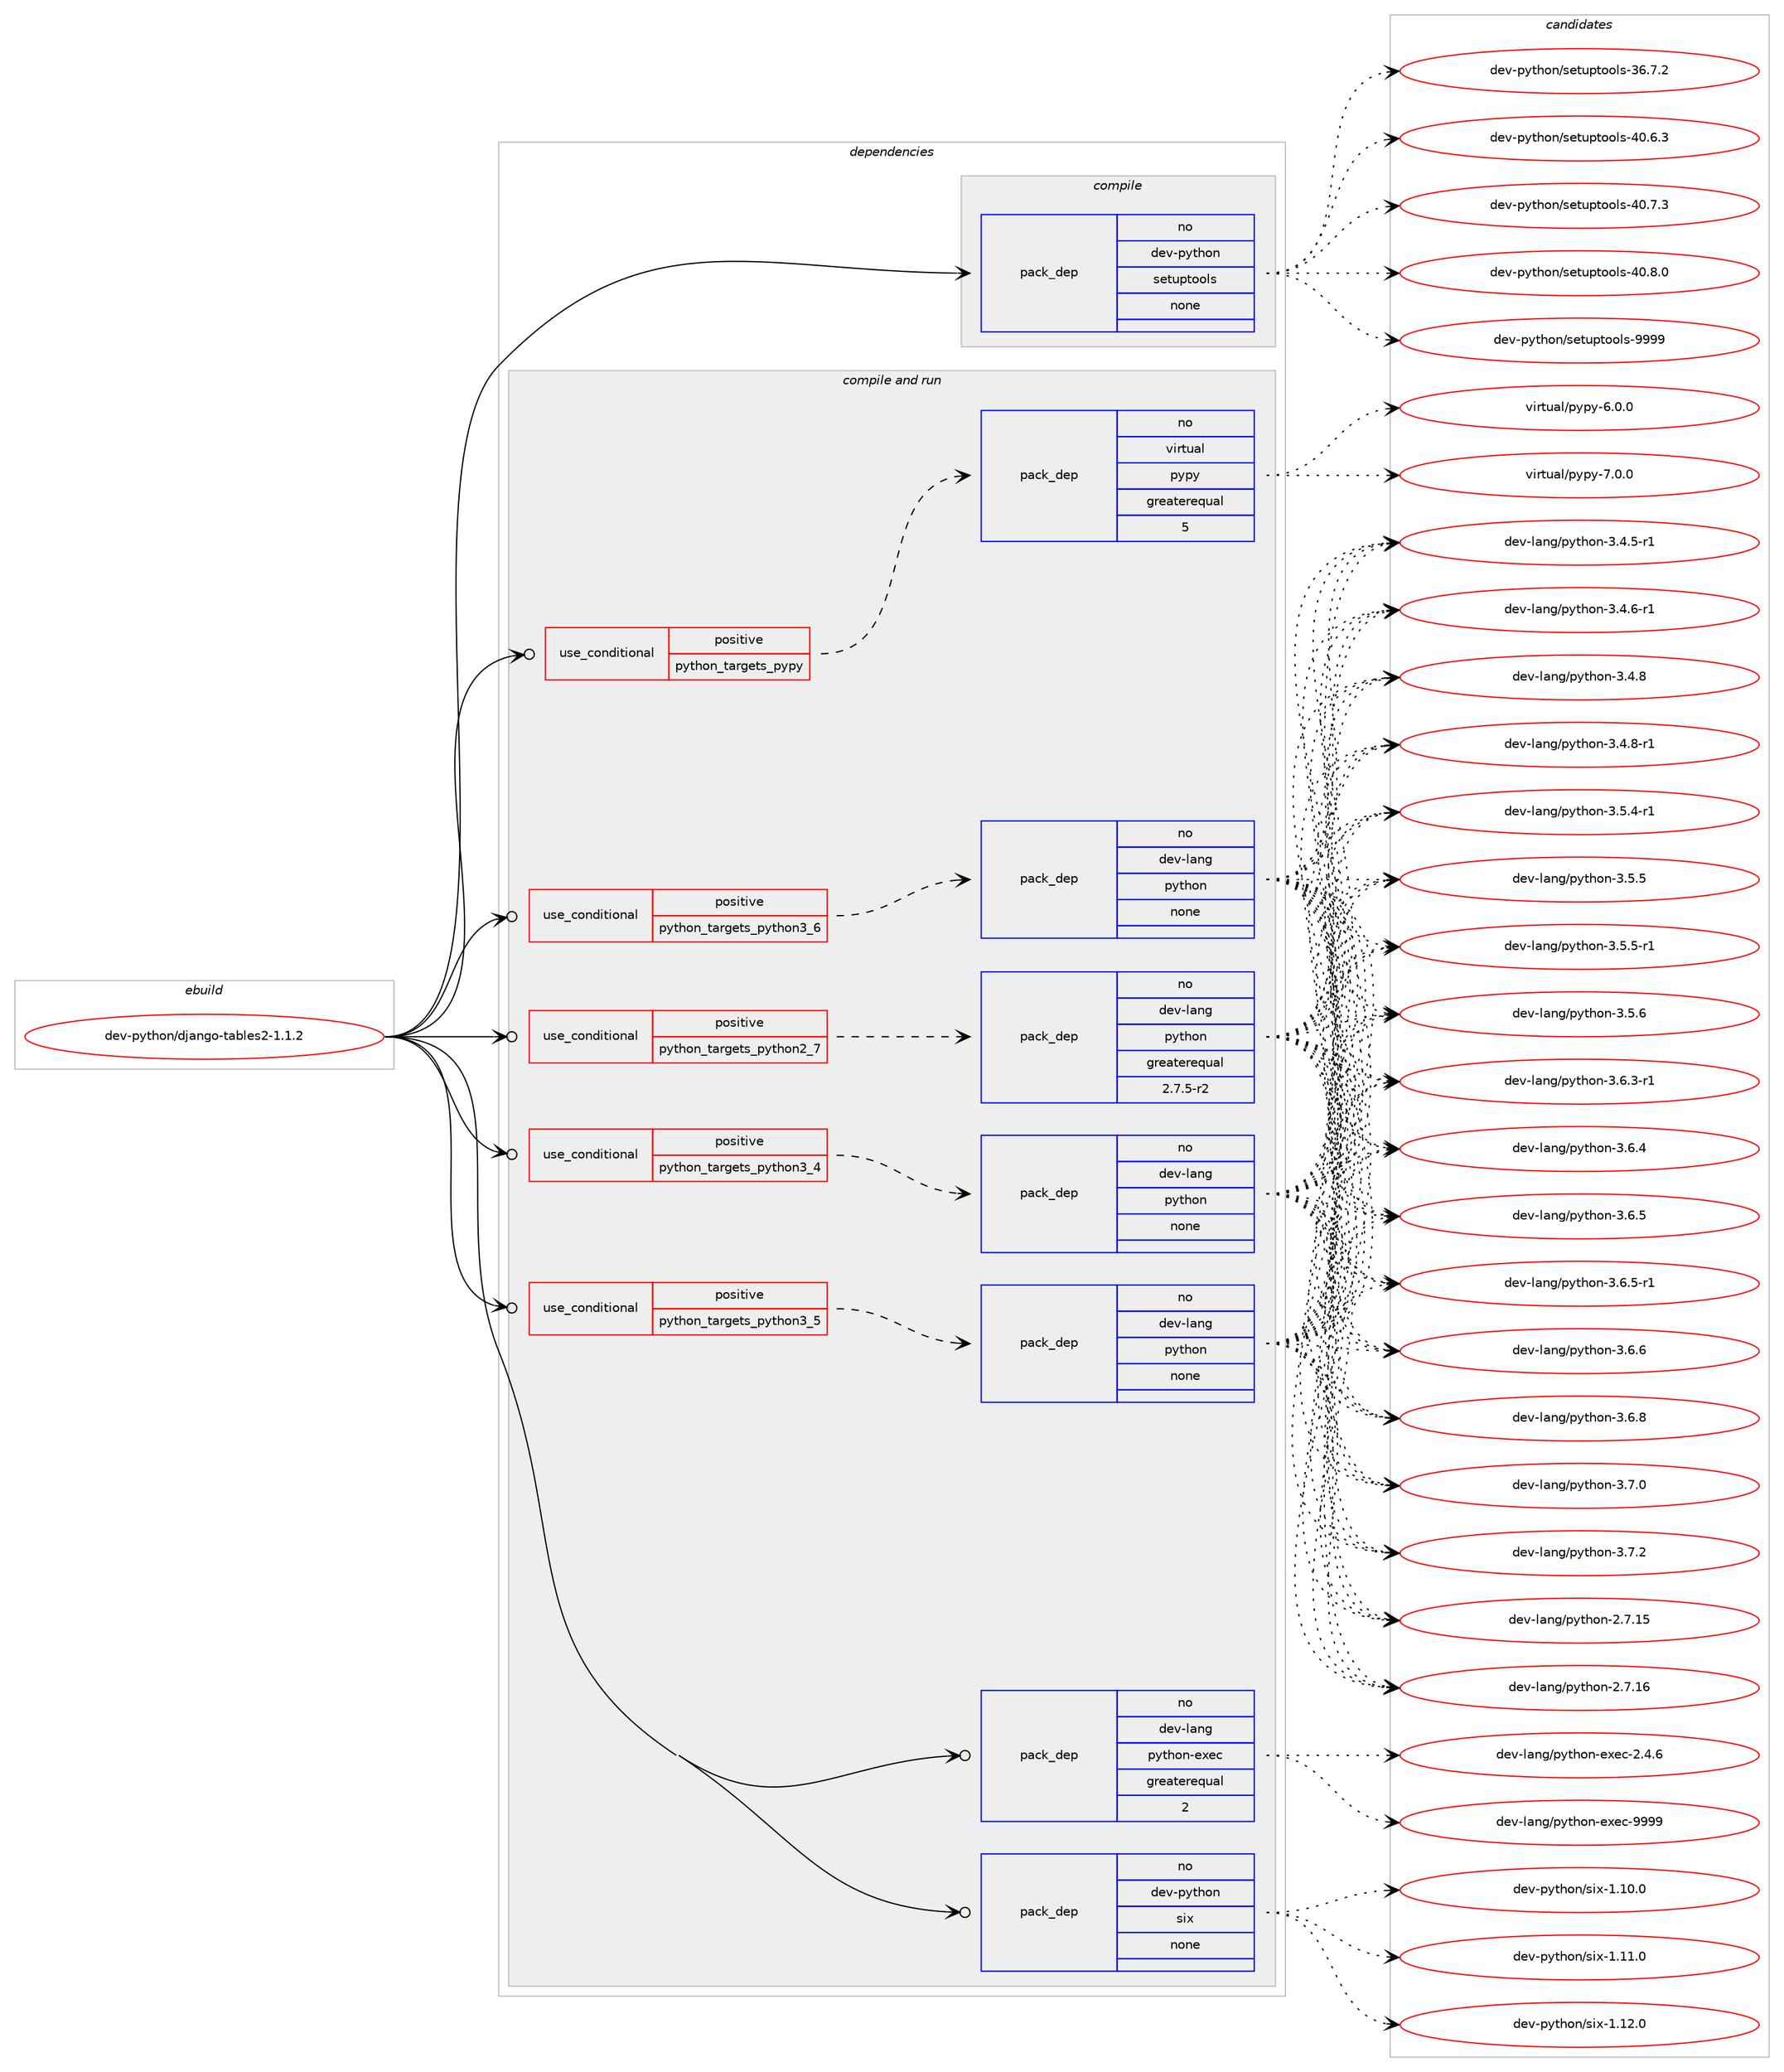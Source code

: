 digraph prolog {

# *************
# Graph options
# *************

newrank=true;
concentrate=true;
compound=true;
graph [rankdir=LR,fontname=Helvetica,fontsize=10,ranksep=1.5];#, ranksep=2.5, nodesep=0.2];
edge  [arrowhead=vee];
node  [fontname=Helvetica,fontsize=10];

# **********
# The ebuild
# **********

subgraph cluster_leftcol {
color=gray;
rank=same;
label=<<i>ebuild</i>>;
id [label="dev-python/django-tables2-1.1.2", color=red, width=4, href="../dev-python/django-tables2-1.1.2.svg"];
}

# ****************
# The dependencies
# ****************

subgraph cluster_midcol {
color=gray;
label=<<i>dependencies</i>>;
subgraph cluster_compile {
fillcolor="#eeeeee";
style=filled;
label=<<i>compile</i>>;
subgraph pack1009792 {
dependency1406485 [label=<<TABLE BORDER="0" CELLBORDER="1" CELLSPACING="0" CELLPADDING="4" WIDTH="220"><TR><TD ROWSPAN="6" CELLPADDING="30">pack_dep</TD></TR><TR><TD WIDTH="110">no</TD></TR><TR><TD>dev-python</TD></TR><TR><TD>setuptools</TD></TR><TR><TD>none</TD></TR><TR><TD></TD></TR></TABLE>>, shape=none, color=blue];
}
id:e -> dependency1406485:w [weight=20,style="solid",arrowhead="vee"];
}
subgraph cluster_compileandrun {
fillcolor="#eeeeee";
style=filled;
label=<<i>compile and run</i>>;
subgraph cond373437 {
dependency1406486 [label=<<TABLE BORDER="0" CELLBORDER="1" CELLSPACING="0" CELLPADDING="4"><TR><TD ROWSPAN="3" CELLPADDING="10">use_conditional</TD></TR><TR><TD>positive</TD></TR><TR><TD>python_targets_pypy</TD></TR></TABLE>>, shape=none, color=red];
subgraph pack1009793 {
dependency1406487 [label=<<TABLE BORDER="0" CELLBORDER="1" CELLSPACING="0" CELLPADDING="4" WIDTH="220"><TR><TD ROWSPAN="6" CELLPADDING="30">pack_dep</TD></TR><TR><TD WIDTH="110">no</TD></TR><TR><TD>virtual</TD></TR><TR><TD>pypy</TD></TR><TR><TD>greaterequal</TD></TR><TR><TD>5</TD></TR></TABLE>>, shape=none, color=blue];
}
dependency1406486:e -> dependency1406487:w [weight=20,style="dashed",arrowhead="vee"];
}
id:e -> dependency1406486:w [weight=20,style="solid",arrowhead="odotvee"];
subgraph cond373438 {
dependency1406488 [label=<<TABLE BORDER="0" CELLBORDER="1" CELLSPACING="0" CELLPADDING="4"><TR><TD ROWSPAN="3" CELLPADDING="10">use_conditional</TD></TR><TR><TD>positive</TD></TR><TR><TD>python_targets_python2_7</TD></TR></TABLE>>, shape=none, color=red];
subgraph pack1009794 {
dependency1406489 [label=<<TABLE BORDER="0" CELLBORDER="1" CELLSPACING="0" CELLPADDING="4" WIDTH="220"><TR><TD ROWSPAN="6" CELLPADDING="30">pack_dep</TD></TR><TR><TD WIDTH="110">no</TD></TR><TR><TD>dev-lang</TD></TR><TR><TD>python</TD></TR><TR><TD>greaterequal</TD></TR><TR><TD>2.7.5-r2</TD></TR></TABLE>>, shape=none, color=blue];
}
dependency1406488:e -> dependency1406489:w [weight=20,style="dashed",arrowhead="vee"];
}
id:e -> dependency1406488:w [weight=20,style="solid",arrowhead="odotvee"];
subgraph cond373439 {
dependency1406490 [label=<<TABLE BORDER="0" CELLBORDER="1" CELLSPACING="0" CELLPADDING="4"><TR><TD ROWSPAN="3" CELLPADDING="10">use_conditional</TD></TR><TR><TD>positive</TD></TR><TR><TD>python_targets_python3_4</TD></TR></TABLE>>, shape=none, color=red];
subgraph pack1009795 {
dependency1406491 [label=<<TABLE BORDER="0" CELLBORDER="1" CELLSPACING="0" CELLPADDING="4" WIDTH="220"><TR><TD ROWSPAN="6" CELLPADDING="30">pack_dep</TD></TR><TR><TD WIDTH="110">no</TD></TR><TR><TD>dev-lang</TD></TR><TR><TD>python</TD></TR><TR><TD>none</TD></TR><TR><TD></TD></TR></TABLE>>, shape=none, color=blue];
}
dependency1406490:e -> dependency1406491:w [weight=20,style="dashed",arrowhead="vee"];
}
id:e -> dependency1406490:w [weight=20,style="solid",arrowhead="odotvee"];
subgraph cond373440 {
dependency1406492 [label=<<TABLE BORDER="0" CELLBORDER="1" CELLSPACING="0" CELLPADDING="4"><TR><TD ROWSPAN="3" CELLPADDING="10">use_conditional</TD></TR><TR><TD>positive</TD></TR><TR><TD>python_targets_python3_5</TD></TR></TABLE>>, shape=none, color=red];
subgraph pack1009796 {
dependency1406493 [label=<<TABLE BORDER="0" CELLBORDER="1" CELLSPACING="0" CELLPADDING="4" WIDTH="220"><TR><TD ROWSPAN="6" CELLPADDING="30">pack_dep</TD></TR><TR><TD WIDTH="110">no</TD></TR><TR><TD>dev-lang</TD></TR><TR><TD>python</TD></TR><TR><TD>none</TD></TR><TR><TD></TD></TR></TABLE>>, shape=none, color=blue];
}
dependency1406492:e -> dependency1406493:w [weight=20,style="dashed",arrowhead="vee"];
}
id:e -> dependency1406492:w [weight=20,style="solid",arrowhead="odotvee"];
subgraph cond373441 {
dependency1406494 [label=<<TABLE BORDER="0" CELLBORDER="1" CELLSPACING="0" CELLPADDING="4"><TR><TD ROWSPAN="3" CELLPADDING="10">use_conditional</TD></TR><TR><TD>positive</TD></TR><TR><TD>python_targets_python3_6</TD></TR></TABLE>>, shape=none, color=red];
subgraph pack1009797 {
dependency1406495 [label=<<TABLE BORDER="0" CELLBORDER="1" CELLSPACING="0" CELLPADDING="4" WIDTH="220"><TR><TD ROWSPAN="6" CELLPADDING="30">pack_dep</TD></TR><TR><TD WIDTH="110">no</TD></TR><TR><TD>dev-lang</TD></TR><TR><TD>python</TD></TR><TR><TD>none</TD></TR><TR><TD></TD></TR></TABLE>>, shape=none, color=blue];
}
dependency1406494:e -> dependency1406495:w [weight=20,style="dashed",arrowhead="vee"];
}
id:e -> dependency1406494:w [weight=20,style="solid",arrowhead="odotvee"];
subgraph pack1009798 {
dependency1406496 [label=<<TABLE BORDER="0" CELLBORDER="1" CELLSPACING="0" CELLPADDING="4" WIDTH="220"><TR><TD ROWSPAN="6" CELLPADDING="30">pack_dep</TD></TR><TR><TD WIDTH="110">no</TD></TR><TR><TD>dev-lang</TD></TR><TR><TD>python-exec</TD></TR><TR><TD>greaterequal</TD></TR><TR><TD>2</TD></TR></TABLE>>, shape=none, color=blue];
}
id:e -> dependency1406496:w [weight=20,style="solid",arrowhead="odotvee"];
subgraph pack1009799 {
dependency1406497 [label=<<TABLE BORDER="0" CELLBORDER="1" CELLSPACING="0" CELLPADDING="4" WIDTH="220"><TR><TD ROWSPAN="6" CELLPADDING="30">pack_dep</TD></TR><TR><TD WIDTH="110">no</TD></TR><TR><TD>dev-python</TD></TR><TR><TD>six</TD></TR><TR><TD>none</TD></TR><TR><TD></TD></TR></TABLE>>, shape=none, color=blue];
}
id:e -> dependency1406497:w [weight=20,style="solid",arrowhead="odotvee"];
}
subgraph cluster_run {
fillcolor="#eeeeee";
style=filled;
label=<<i>run</i>>;
}
}

# **************
# The candidates
# **************

subgraph cluster_choices {
rank=same;
color=gray;
label=<<i>candidates</i>>;

subgraph choice1009792 {
color=black;
nodesep=1;
choice100101118451121211161041111104711510111611711211611111110811545515446554650 [label="dev-python/setuptools-36.7.2", color=red, width=4,href="../dev-python/setuptools-36.7.2.svg"];
choice100101118451121211161041111104711510111611711211611111110811545524846544651 [label="dev-python/setuptools-40.6.3", color=red, width=4,href="../dev-python/setuptools-40.6.3.svg"];
choice100101118451121211161041111104711510111611711211611111110811545524846554651 [label="dev-python/setuptools-40.7.3", color=red, width=4,href="../dev-python/setuptools-40.7.3.svg"];
choice100101118451121211161041111104711510111611711211611111110811545524846564648 [label="dev-python/setuptools-40.8.0", color=red, width=4,href="../dev-python/setuptools-40.8.0.svg"];
choice10010111845112121116104111110471151011161171121161111111081154557575757 [label="dev-python/setuptools-9999", color=red, width=4,href="../dev-python/setuptools-9999.svg"];
dependency1406485:e -> choice100101118451121211161041111104711510111611711211611111110811545515446554650:w [style=dotted,weight="100"];
dependency1406485:e -> choice100101118451121211161041111104711510111611711211611111110811545524846544651:w [style=dotted,weight="100"];
dependency1406485:e -> choice100101118451121211161041111104711510111611711211611111110811545524846554651:w [style=dotted,weight="100"];
dependency1406485:e -> choice100101118451121211161041111104711510111611711211611111110811545524846564648:w [style=dotted,weight="100"];
dependency1406485:e -> choice10010111845112121116104111110471151011161171121161111111081154557575757:w [style=dotted,weight="100"];
}
subgraph choice1009793 {
color=black;
nodesep=1;
choice1181051141161179710847112121112121455446484648 [label="virtual/pypy-6.0.0", color=red, width=4,href="../virtual/pypy-6.0.0.svg"];
choice1181051141161179710847112121112121455546484648 [label="virtual/pypy-7.0.0", color=red, width=4,href="../virtual/pypy-7.0.0.svg"];
dependency1406487:e -> choice1181051141161179710847112121112121455446484648:w [style=dotted,weight="100"];
dependency1406487:e -> choice1181051141161179710847112121112121455546484648:w [style=dotted,weight="100"];
}
subgraph choice1009794 {
color=black;
nodesep=1;
choice10010111845108971101034711212111610411111045504655464953 [label="dev-lang/python-2.7.15", color=red, width=4,href="../dev-lang/python-2.7.15.svg"];
choice10010111845108971101034711212111610411111045504655464954 [label="dev-lang/python-2.7.16", color=red, width=4,href="../dev-lang/python-2.7.16.svg"];
choice1001011184510897110103471121211161041111104551465246534511449 [label="dev-lang/python-3.4.5-r1", color=red, width=4,href="../dev-lang/python-3.4.5-r1.svg"];
choice1001011184510897110103471121211161041111104551465246544511449 [label="dev-lang/python-3.4.6-r1", color=red, width=4,href="../dev-lang/python-3.4.6-r1.svg"];
choice100101118451089711010347112121116104111110455146524656 [label="dev-lang/python-3.4.8", color=red, width=4,href="../dev-lang/python-3.4.8.svg"];
choice1001011184510897110103471121211161041111104551465246564511449 [label="dev-lang/python-3.4.8-r1", color=red, width=4,href="../dev-lang/python-3.4.8-r1.svg"];
choice1001011184510897110103471121211161041111104551465346524511449 [label="dev-lang/python-3.5.4-r1", color=red, width=4,href="../dev-lang/python-3.5.4-r1.svg"];
choice100101118451089711010347112121116104111110455146534653 [label="dev-lang/python-3.5.5", color=red, width=4,href="../dev-lang/python-3.5.5.svg"];
choice1001011184510897110103471121211161041111104551465346534511449 [label="dev-lang/python-3.5.5-r1", color=red, width=4,href="../dev-lang/python-3.5.5-r1.svg"];
choice100101118451089711010347112121116104111110455146534654 [label="dev-lang/python-3.5.6", color=red, width=4,href="../dev-lang/python-3.5.6.svg"];
choice1001011184510897110103471121211161041111104551465446514511449 [label="dev-lang/python-3.6.3-r1", color=red, width=4,href="../dev-lang/python-3.6.3-r1.svg"];
choice100101118451089711010347112121116104111110455146544652 [label="dev-lang/python-3.6.4", color=red, width=4,href="../dev-lang/python-3.6.4.svg"];
choice100101118451089711010347112121116104111110455146544653 [label="dev-lang/python-3.6.5", color=red, width=4,href="../dev-lang/python-3.6.5.svg"];
choice1001011184510897110103471121211161041111104551465446534511449 [label="dev-lang/python-3.6.5-r1", color=red, width=4,href="../dev-lang/python-3.6.5-r1.svg"];
choice100101118451089711010347112121116104111110455146544654 [label="dev-lang/python-3.6.6", color=red, width=4,href="../dev-lang/python-3.6.6.svg"];
choice100101118451089711010347112121116104111110455146544656 [label="dev-lang/python-3.6.8", color=red, width=4,href="../dev-lang/python-3.6.8.svg"];
choice100101118451089711010347112121116104111110455146554648 [label="dev-lang/python-3.7.0", color=red, width=4,href="../dev-lang/python-3.7.0.svg"];
choice100101118451089711010347112121116104111110455146554650 [label="dev-lang/python-3.7.2", color=red, width=4,href="../dev-lang/python-3.7.2.svg"];
dependency1406489:e -> choice10010111845108971101034711212111610411111045504655464953:w [style=dotted,weight="100"];
dependency1406489:e -> choice10010111845108971101034711212111610411111045504655464954:w [style=dotted,weight="100"];
dependency1406489:e -> choice1001011184510897110103471121211161041111104551465246534511449:w [style=dotted,weight="100"];
dependency1406489:e -> choice1001011184510897110103471121211161041111104551465246544511449:w [style=dotted,weight="100"];
dependency1406489:e -> choice100101118451089711010347112121116104111110455146524656:w [style=dotted,weight="100"];
dependency1406489:e -> choice1001011184510897110103471121211161041111104551465246564511449:w [style=dotted,weight="100"];
dependency1406489:e -> choice1001011184510897110103471121211161041111104551465346524511449:w [style=dotted,weight="100"];
dependency1406489:e -> choice100101118451089711010347112121116104111110455146534653:w [style=dotted,weight="100"];
dependency1406489:e -> choice1001011184510897110103471121211161041111104551465346534511449:w [style=dotted,weight="100"];
dependency1406489:e -> choice100101118451089711010347112121116104111110455146534654:w [style=dotted,weight="100"];
dependency1406489:e -> choice1001011184510897110103471121211161041111104551465446514511449:w [style=dotted,weight="100"];
dependency1406489:e -> choice100101118451089711010347112121116104111110455146544652:w [style=dotted,weight="100"];
dependency1406489:e -> choice100101118451089711010347112121116104111110455146544653:w [style=dotted,weight="100"];
dependency1406489:e -> choice1001011184510897110103471121211161041111104551465446534511449:w [style=dotted,weight="100"];
dependency1406489:e -> choice100101118451089711010347112121116104111110455146544654:w [style=dotted,weight="100"];
dependency1406489:e -> choice100101118451089711010347112121116104111110455146544656:w [style=dotted,weight="100"];
dependency1406489:e -> choice100101118451089711010347112121116104111110455146554648:w [style=dotted,weight="100"];
dependency1406489:e -> choice100101118451089711010347112121116104111110455146554650:w [style=dotted,weight="100"];
}
subgraph choice1009795 {
color=black;
nodesep=1;
choice10010111845108971101034711212111610411111045504655464953 [label="dev-lang/python-2.7.15", color=red, width=4,href="../dev-lang/python-2.7.15.svg"];
choice10010111845108971101034711212111610411111045504655464954 [label="dev-lang/python-2.7.16", color=red, width=4,href="../dev-lang/python-2.7.16.svg"];
choice1001011184510897110103471121211161041111104551465246534511449 [label="dev-lang/python-3.4.5-r1", color=red, width=4,href="../dev-lang/python-3.4.5-r1.svg"];
choice1001011184510897110103471121211161041111104551465246544511449 [label="dev-lang/python-3.4.6-r1", color=red, width=4,href="../dev-lang/python-3.4.6-r1.svg"];
choice100101118451089711010347112121116104111110455146524656 [label="dev-lang/python-3.4.8", color=red, width=4,href="../dev-lang/python-3.4.8.svg"];
choice1001011184510897110103471121211161041111104551465246564511449 [label="dev-lang/python-3.4.8-r1", color=red, width=4,href="../dev-lang/python-3.4.8-r1.svg"];
choice1001011184510897110103471121211161041111104551465346524511449 [label="dev-lang/python-3.5.4-r1", color=red, width=4,href="../dev-lang/python-3.5.4-r1.svg"];
choice100101118451089711010347112121116104111110455146534653 [label="dev-lang/python-3.5.5", color=red, width=4,href="../dev-lang/python-3.5.5.svg"];
choice1001011184510897110103471121211161041111104551465346534511449 [label="dev-lang/python-3.5.5-r1", color=red, width=4,href="../dev-lang/python-3.5.5-r1.svg"];
choice100101118451089711010347112121116104111110455146534654 [label="dev-lang/python-3.5.6", color=red, width=4,href="../dev-lang/python-3.5.6.svg"];
choice1001011184510897110103471121211161041111104551465446514511449 [label="dev-lang/python-3.6.3-r1", color=red, width=4,href="../dev-lang/python-3.6.3-r1.svg"];
choice100101118451089711010347112121116104111110455146544652 [label="dev-lang/python-3.6.4", color=red, width=4,href="../dev-lang/python-3.6.4.svg"];
choice100101118451089711010347112121116104111110455146544653 [label="dev-lang/python-3.6.5", color=red, width=4,href="../dev-lang/python-3.6.5.svg"];
choice1001011184510897110103471121211161041111104551465446534511449 [label="dev-lang/python-3.6.5-r1", color=red, width=4,href="../dev-lang/python-3.6.5-r1.svg"];
choice100101118451089711010347112121116104111110455146544654 [label="dev-lang/python-3.6.6", color=red, width=4,href="../dev-lang/python-3.6.6.svg"];
choice100101118451089711010347112121116104111110455146544656 [label="dev-lang/python-3.6.8", color=red, width=4,href="../dev-lang/python-3.6.8.svg"];
choice100101118451089711010347112121116104111110455146554648 [label="dev-lang/python-3.7.0", color=red, width=4,href="../dev-lang/python-3.7.0.svg"];
choice100101118451089711010347112121116104111110455146554650 [label="dev-lang/python-3.7.2", color=red, width=4,href="../dev-lang/python-3.7.2.svg"];
dependency1406491:e -> choice10010111845108971101034711212111610411111045504655464953:w [style=dotted,weight="100"];
dependency1406491:e -> choice10010111845108971101034711212111610411111045504655464954:w [style=dotted,weight="100"];
dependency1406491:e -> choice1001011184510897110103471121211161041111104551465246534511449:w [style=dotted,weight="100"];
dependency1406491:e -> choice1001011184510897110103471121211161041111104551465246544511449:w [style=dotted,weight="100"];
dependency1406491:e -> choice100101118451089711010347112121116104111110455146524656:w [style=dotted,weight="100"];
dependency1406491:e -> choice1001011184510897110103471121211161041111104551465246564511449:w [style=dotted,weight="100"];
dependency1406491:e -> choice1001011184510897110103471121211161041111104551465346524511449:w [style=dotted,weight="100"];
dependency1406491:e -> choice100101118451089711010347112121116104111110455146534653:w [style=dotted,weight="100"];
dependency1406491:e -> choice1001011184510897110103471121211161041111104551465346534511449:w [style=dotted,weight="100"];
dependency1406491:e -> choice100101118451089711010347112121116104111110455146534654:w [style=dotted,weight="100"];
dependency1406491:e -> choice1001011184510897110103471121211161041111104551465446514511449:w [style=dotted,weight="100"];
dependency1406491:e -> choice100101118451089711010347112121116104111110455146544652:w [style=dotted,weight="100"];
dependency1406491:e -> choice100101118451089711010347112121116104111110455146544653:w [style=dotted,weight="100"];
dependency1406491:e -> choice1001011184510897110103471121211161041111104551465446534511449:w [style=dotted,weight="100"];
dependency1406491:e -> choice100101118451089711010347112121116104111110455146544654:w [style=dotted,weight="100"];
dependency1406491:e -> choice100101118451089711010347112121116104111110455146544656:w [style=dotted,weight="100"];
dependency1406491:e -> choice100101118451089711010347112121116104111110455146554648:w [style=dotted,weight="100"];
dependency1406491:e -> choice100101118451089711010347112121116104111110455146554650:w [style=dotted,weight="100"];
}
subgraph choice1009796 {
color=black;
nodesep=1;
choice10010111845108971101034711212111610411111045504655464953 [label="dev-lang/python-2.7.15", color=red, width=4,href="../dev-lang/python-2.7.15.svg"];
choice10010111845108971101034711212111610411111045504655464954 [label="dev-lang/python-2.7.16", color=red, width=4,href="../dev-lang/python-2.7.16.svg"];
choice1001011184510897110103471121211161041111104551465246534511449 [label="dev-lang/python-3.4.5-r1", color=red, width=4,href="../dev-lang/python-3.4.5-r1.svg"];
choice1001011184510897110103471121211161041111104551465246544511449 [label="dev-lang/python-3.4.6-r1", color=red, width=4,href="../dev-lang/python-3.4.6-r1.svg"];
choice100101118451089711010347112121116104111110455146524656 [label="dev-lang/python-3.4.8", color=red, width=4,href="../dev-lang/python-3.4.8.svg"];
choice1001011184510897110103471121211161041111104551465246564511449 [label="dev-lang/python-3.4.8-r1", color=red, width=4,href="../dev-lang/python-3.4.8-r1.svg"];
choice1001011184510897110103471121211161041111104551465346524511449 [label="dev-lang/python-3.5.4-r1", color=red, width=4,href="../dev-lang/python-3.5.4-r1.svg"];
choice100101118451089711010347112121116104111110455146534653 [label="dev-lang/python-3.5.5", color=red, width=4,href="../dev-lang/python-3.5.5.svg"];
choice1001011184510897110103471121211161041111104551465346534511449 [label="dev-lang/python-3.5.5-r1", color=red, width=4,href="../dev-lang/python-3.5.5-r1.svg"];
choice100101118451089711010347112121116104111110455146534654 [label="dev-lang/python-3.5.6", color=red, width=4,href="../dev-lang/python-3.5.6.svg"];
choice1001011184510897110103471121211161041111104551465446514511449 [label="dev-lang/python-3.6.3-r1", color=red, width=4,href="../dev-lang/python-3.6.3-r1.svg"];
choice100101118451089711010347112121116104111110455146544652 [label="dev-lang/python-3.6.4", color=red, width=4,href="../dev-lang/python-3.6.4.svg"];
choice100101118451089711010347112121116104111110455146544653 [label="dev-lang/python-3.6.5", color=red, width=4,href="../dev-lang/python-3.6.5.svg"];
choice1001011184510897110103471121211161041111104551465446534511449 [label="dev-lang/python-3.6.5-r1", color=red, width=4,href="../dev-lang/python-3.6.5-r1.svg"];
choice100101118451089711010347112121116104111110455146544654 [label="dev-lang/python-3.6.6", color=red, width=4,href="../dev-lang/python-3.6.6.svg"];
choice100101118451089711010347112121116104111110455146544656 [label="dev-lang/python-3.6.8", color=red, width=4,href="../dev-lang/python-3.6.8.svg"];
choice100101118451089711010347112121116104111110455146554648 [label="dev-lang/python-3.7.0", color=red, width=4,href="../dev-lang/python-3.7.0.svg"];
choice100101118451089711010347112121116104111110455146554650 [label="dev-lang/python-3.7.2", color=red, width=4,href="../dev-lang/python-3.7.2.svg"];
dependency1406493:e -> choice10010111845108971101034711212111610411111045504655464953:w [style=dotted,weight="100"];
dependency1406493:e -> choice10010111845108971101034711212111610411111045504655464954:w [style=dotted,weight="100"];
dependency1406493:e -> choice1001011184510897110103471121211161041111104551465246534511449:w [style=dotted,weight="100"];
dependency1406493:e -> choice1001011184510897110103471121211161041111104551465246544511449:w [style=dotted,weight="100"];
dependency1406493:e -> choice100101118451089711010347112121116104111110455146524656:w [style=dotted,weight="100"];
dependency1406493:e -> choice1001011184510897110103471121211161041111104551465246564511449:w [style=dotted,weight="100"];
dependency1406493:e -> choice1001011184510897110103471121211161041111104551465346524511449:w [style=dotted,weight="100"];
dependency1406493:e -> choice100101118451089711010347112121116104111110455146534653:w [style=dotted,weight="100"];
dependency1406493:e -> choice1001011184510897110103471121211161041111104551465346534511449:w [style=dotted,weight="100"];
dependency1406493:e -> choice100101118451089711010347112121116104111110455146534654:w [style=dotted,weight="100"];
dependency1406493:e -> choice1001011184510897110103471121211161041111104551465446514511449:w [style=dotted,weight="100"];
dependency1406493:e -> choice100101118451089711010347112121116104111110455146544652:w [style=dotted,weight="100"];
dependency1406493:e -> choice100101118451089711010347112121116104111110455146544653:w [style=dotted,weight="100"];
dependency1406493:e -> choice1001011184510897110103471121211161041111104551465446534511449:w [style=dotted,weight="100"];
dependency1406493:e -> choice100101118451089711010347112121116104111110455146544654:w [style=dotted,weight="100"];
dependency1406493:e -> choice100101118451089711010347112121116104111110455146544656:w [style=dotted,weight="100"];
dependency1406493:e -> choice100101118451089711010347112121116104111110455146554648:w [style=dotted,weight="100"];
dependency1406493:e -> choice100101118451089711010347112121116104111110455146554650:w [style=dotted,weight="100"];
}
subgraph choice1009797 {
color=black;
nodesep=1;
choice10010111845108971101034711212111610411111045504655464953 [label="dev-lang/python-2.7.15", color=red, width=4,href="../dev-lang/python-2.7.15.svg"];
choice10010111845108971101034711212111610411111045504655464954 [label="dev-lang/python-2.7.16", color=red, width=4,href="../dev-lang/python-2.7.16.svg"];
choice1001011184510897110103471121211161041111104551465246534511449 [label="dev-lang/python-3.4.5-r1", color=red, width=4,href="../dev-lang/python-3.4.5-r1.svg"];
choice1001011184510897110103471121211161041111104551465246544511449 [label="dev-lang/python-3.4.6-r1", color=red, width=4,href="../dev-lang/python-3.4.6-r1.svg"];
choice100101118451089711010347112121116104111110455146524656 [label="dev-lang/python-3.4.8", color=red, width=4,href="../dev-lang/python-3.4.8.svg"];
choice1001011184510897110103471121211161041111104551465246564511449 [label="dev-lang/python-3.4.8-r1", color=red, width=4,href="../dev-lang/python-3.4.8-r1.svg"];
choice1001011184510897110103471121211161041111104551465346524511449 [label="dev-lang/python-3.5.4-r1", color=red, width=4,href="../dev-lang/python-3.5.4-r1.svg"];
choice100101118451089711010347112121116104111110455146534653 [label="dev-lang/python-3.5.5", color=red, width=4,href="../dev-lang/python-3.5.5.svg"];
choice1001011184510897110103471121211161041111104551465346534511449 [label="dev-lang/python-3.5.5-r1", color=red, width=4,href="../dev-lang/python-3.5.5-r1.svg"];
choice100101118451089711010347112121116104111110455146534654 [label="dev-lang/python-3.5.6", color=red, width=4,href="../dev-lang/python-3.5.6.svg"];
choice1001011184510897110103471121211161041111104551465446514511449 [label="dev-lang/python-3.6.3-r1", color=red, width=4,href="../dev-lang/python-3.6.3-r1.svg"];
choice100101118451089711010347112121116104111110455146544652 [label="dev-lang/python-3.6.4", color=red, width=4,href="../dev-lang/python-3.6.4.svg"];
choice100101118451089711010347112121116104111110455146544653 [label="dev-lang/python-3.6.5", color=red, width=4,href="../dev-lang/python-3.6.5.svg"];
choice1001011184510897110103471121211161041111104551465446534511449 [label="dev-lang/python-3.6.5-r1", color=red, width=4,href="../dev-lang/python-3.6.5-r1.svg"];
choice100101118451089711010347112121116104111110455146544654 [label="dev-lang/python-3.6.6", color=red, width=4,href="../dev-lang/python-3.6.6.svg"];
choice100101118451089711010347112121116104111110455146544656 [label="dev-lang/python-3.6.8", color=red, width=4,href="../dev-lang/python-3.6.8.svg"];
choice100101118451089711010347112121116104111110455146554648 [label="dev-lang/python-3.7.0", color=red, width=4,href="../dev-lang/python-3.7.0.svg"];
choice100101118451089711010347112121116104111110455146554650 [label="dev-lang/python-3.7.2", color=red, width=4,href="../dev-lang/python-3.7.2.svg"];
dependency1406495:e -> choice10010111845108971101034711212111610411111045504655464953:w [style=dotted,weight="100"];
dependency1406495:e -> choice10010111845108971101034711212111610411111045504655464954:w [style=dotted,weight="100"];
dependency1406495:e -> choice1001011184510897110103471121211161041111104551465246534511449:w [style=dotted,weight="100"];
dependency1406495:e -> choice1001011184510897110103471121211161041111104551465246544511449:w [style=dotted,weight="100"];
dependency1406495:e -> choice100101118451089711010347112121116104111110455146524656:w [style=dotted,weight="100"];
dependency1406495:e -> choice1001011184510897110103471121211161041111104551465246564511449:w [style=dotted,weight="100"];
dependency1406495:e -> choice1001011184510897110103471121211161041111104551465346524511449:w [style=dotted,weight="100"];
dependency1406495:e -> choice100101118451089711010347112121116104111110455146534653:w [style=dotted,weight="100"];
dependency1406495:e -> choice1001011184510897110103471121211161041111104551465346534511449:w [style=dotted,weight="100"];
dependency1406495:e -> choice100101118451089711010347112121116104111110455146534654:w [style=dotted,weight="100"];
dependency1406495:e -> choice1001011184510897110103471121211161041111104551465446514511449:w [style=dotted,weight="100"];
dependency1406495:e -> choice100101118451089711010347112121116104111110455146544652:w [style=dotted,weight="100"];
dependency1406495:e -> choice100101118451089711010347112121116104111110455146544653:w [style=dotted,weight="100"];
dependency1406495:e -> choice1001011184510897110103471121211161041111104551465446534511449:w [style=dotted,weight="100"];
dependency1406495:e -> choice100101118451089711010347112121116104111110455146544654:w [style=dotted,weight="100"];
dependency1406495:e -> choice100101118451089711010347112121116104111110455146544656:w [style=dotted,weight="100"];
dependency1406495:e -> choice100101118451089711010347112121116104111110455146554648:w [style=dotted,weight="100"];
dependency1406495:e -> choice100101118451089711010347112121116104111110455146554650:w [style=dotted,weight="100"];
}
subgraph choice1009798 {
color=black;
nodesep=1;
choice1001011184510897110103471121211161041111104510112010199455046524654 [label="dev-lang/python-exec-2.4.6", color=red, width=4,href="../dev-lang/python-exec-2.4.6.svg"];
choice10010111845108971101034711212111610411111045101120101994557575757 [label="dev-lang/python-exec-9999", color=red, width=4,href="../dev-lang/python-exec-9999.svg"];
dependency1406496:e -> choice1001011184510897110103471121211161041111104510112010199455046524654:w [style=dotted,weight="100"];
dependency1406496:e -> choice10010111845108971101034711212111610411111045101120101994557575757:w [style=dotted,weight="100"];
}
subgraph choice1009799 {
color=black;
nodesep=1;
choice100101118451121211161041111104711510512045494649484648 [label="dev-python/six-1.10.0", color=red, width=4,href="../dev-python/six-1.10.0.svg"];
choice100101118451121211161041111104711510512045494649494648 [label="dev-python/six-1.11.0", color=red, width=4,href="../dev-python/six-1.11.0.svg"];
choice100101118451121211161041111104711510512045494649504648 [label="dev-python/six-1.12.0", color=red, width=4,href="../dev-python/six-1.12.0.svg"];
dependency1406497:e -> choice100101118451121211161041111104711510512045494649484648:w [style=dotted,weight="100"];
dependency1406497:e -> choice100101118451121211161041111104711510512045494649494648:w [style=dotted,weight="100"];
dependency1406497:e -> choice100101118451121211161041111104711510512045494649504648:w [style=dotted,weight="100"];
}
}

}
